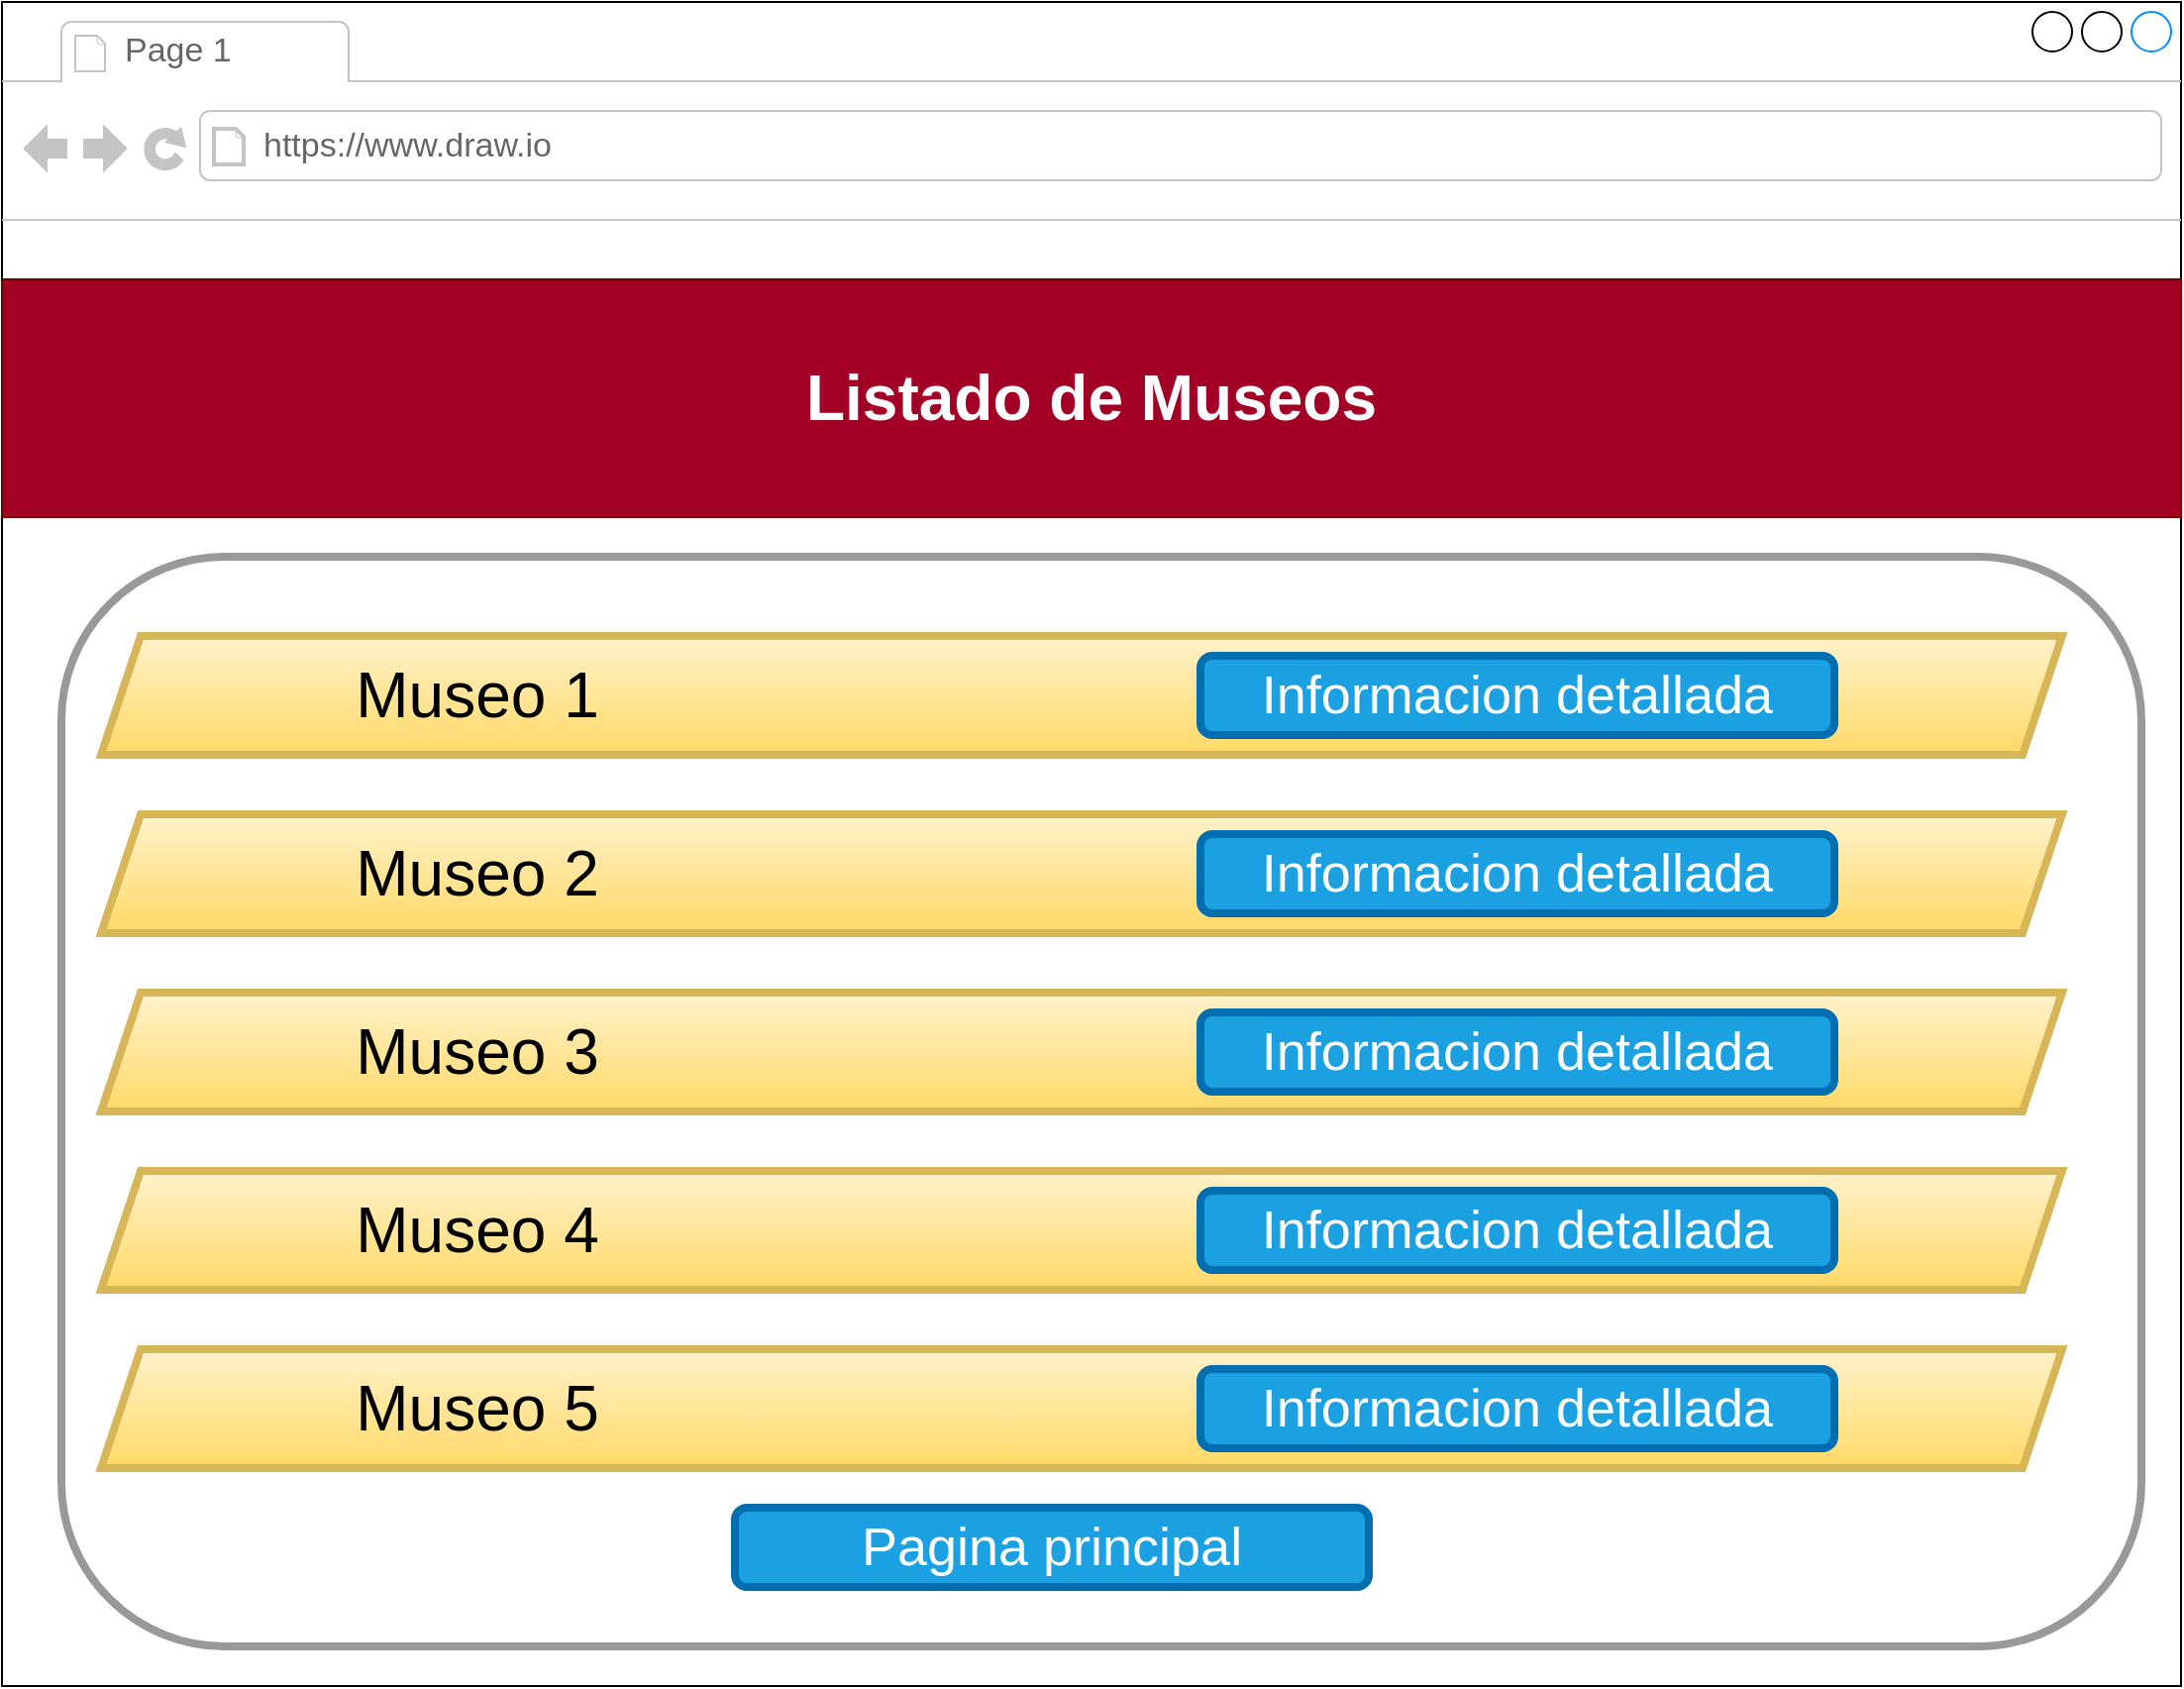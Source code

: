<mxfile version="17.4.0" type="github">
  <diagram id="G9YDtZNS8vxYCiVmpHmE" name="Page-1">
    <mxGraphModel dx="2062" dy="1122" grid="1" gridSize="10" guides="1" tooltips="1" connect="1" arrows="1" fold="1" page="1" pageScale="1" pageWidth="1100" pageHeight="850" math="0" shadow="0">
      <root>
        <mxCell id="0" />
        <mxCell id="1" parent="0" />
        <mxCell id="_35vmE1SN305zqZREKFg-1" value="" style="strokeWidth=1;shadow=0;dashed=0;align=center;html=1;shape=mxgraph.mockup.containers.browserWindow;rSize=0;strokeColor2=#008cff;strokeColor3=#c4c4c4;mainText=,;recursiveResize=0;fontSize=21;" vertex="1" parent="1">
          <mxGeometry width="1100" height="850" as="geometry" />
        </mxCell>
        <mxCell id="_35vmE1SN305zqZREKFg-2" value="Page 1" style="strokeWidth=1;shadow=0;dashed=0;align=center;html=1;shape=mxgraph.mockup.containers.anchor;fontSize=17;fontColor=#666666;align=left;" vertex="1" parent="_35vmE1SN305zqZREKFg-1">
          <mxGeometry x="60" y="12" width="110" height="26" as="geometry" />
        </mxCell>
        <mxCell id="_35vmE1SN305zqZREKFg-3" value="https://www.draw.io" style="strokeWidth=1;shadow=0;dashed=0;align=center;html=1;shape=mxgraph.mockup.containers.anchor;rSize=0;fontSize=17;fontColor=#666666;align=left;" vertex="1" parent="_35vmE1SN305zqZREKFg-1">
          <mxGeometry x="130" y="60" width="250" height="26" as="geometry" />
        </mxCell>
        <mxCell id="_35vmE1SN305zqZREKFg-4" value="&lt;h1 style=&quot;font-size: 32px;&quot;&gt;Listado de Museos&lt;/h1&gt;" style="text;html=1;strokeColor=#6F0000;fillColor=#a20025;align=center;verticalAlign=middle;whiteSpace=wrap;rounded=0;fontColor=#ffffff;gradientDirection=south;fontSize=32;" vertex="1" parent="_35vmE1SN305zqZREKFg-1">
          <mxGeometry y="140" width="1100" height="120" as="geometry" />
        </mxCell>
        <mxCell id="_35vmE1SN305zqZREKFg-6" value="" style="rounded=1;whiteSpace=wrap;html=1;perimeterSpacing=18;strokeWidth=4;opacity=40;glass=0;shadow=0;sketch=0;" vertex="1" parent="_35vmE1SN305zqZREKFg-1">
          <mxGeometry x="30" y="280" width="1050" height="550" as="geometry" />
        </mxCell>
        <mxCell id="_35vmE1SN305zqZREKFg-11" value="" style="group" vertex="1" connectable="0" parent="_35vmE1SN305zqZREKFg-1">
          <mxGeometry x="50" y="320" width="990" height="60" as="geometry" />
        </mxCell>
        <mxCell id="_35vmE1SN305zqZREKFg-8" value="" style="shape=parallelogram;perimeter=parallelogramPerimeter;whiteSpace=wrap;html=1;fixedSize=1;rounded=0;shadow=0;glass=0;sketch=0;fontFamily=Helvetica;fontSize=32;strokeWidth=4;fillColor=#fff2cc;strokeColor=#d6b656;gradientColor=#ffd966;" vertex="1" parent="_35vmE1SN305zqZREKFg-11">
          <mxGeometry width="990" height="60" as="geometry" />
        </mxCell>
        <mxCell id="_35vmE1SN305zqZREKFg-9" value="Museo 1" style="text;html=1;strokeColor=none;fillColor=none;align=center;verticalAlign=middle;whiteSpace=wrap;rounded=0;shadow=0;glass=0;sketch=0;fontFamily=Helvetica;fontSize=32;fontColor=default;opacity=40;" vertex="1" parent="_35vmE1SN305zqZREKFg-11">
          <mxGeometry x="85" y="15" width="210" height="30" as="geometry" />
        </mxCell>
        <mxCell id="_35vmE1SN305zqZREKFg-10" value="Informacion detallada" style="rounded=1;whiteSpace=wrap;html=1;shadow=0;glass=0;sketch=0;fontFamily=Helvetica;fontSize=27;strokeWidth=4;fillColor=#1ba1e2;strokeColor=#006EAF;fontColor=#ffffff;" vertex="1" parent="_35vmE1SN305zqZREKFg-11">
          <mxGeometry x="555" y="10" width="320" height="40" as="geometry" />
        </mxCell>
        <mxCell id="_35vmE1SN305zqZREKFg-12" value="" style="group" vertex="1" connectable="0" parent="_35vmE1SN305zqZREKFg-1">
          <mxGeometry x="50" y="410" width="990" height="60" as="geometry" />
        </mxCell>
        <mxCell id="_35vmE1SN305zqZREKFg-13" value="" style="shape=parallelogram;perimeter=parallelogramPerimeter;whiteSpace=wrap;html=1;fixedSize=1;rounded=0;shadow=0;glass=0;sketch=0;fontFamily=Helvetica;fontSize=32;strokeWidth=4;fillColor=#fff2cc;strokeColor=#d6b656;gradientColor=#ffd966;" vertex="1" parent="_35vmE1SN305zqZREKFg-12">
          <mxGeometry width="990" height="60" as="geometry" />
        </mxCell>
        <mxCell id="_35vmE1SN305zqZREKFg-14" value="Museo 2" style="text;html=1;strokeColor=none;fillColor=none;align=center;verticalAlign=middle;whiteSpace=wrap;rounded=0;shadow=0;glass=0;sketch=0;fontFamily=Helvetica;fontSize=32;fontColor=default;opacity=40;" vertex="1" parent="_35vmE1SN305zqZREKFg-12">
          <mxGeometry x="85" y="15" width="210" height="30" as="geometry" />
        </mxCell>
        <mxCell id="_35vmE1SN305zqZREKFg-15" value="Informacion detallada" style="rounded=1;whiteSpace=wrap;html=1;shadow=0;glass=0;sketch=0;fontFamily=Helvetica;fontSize=27;strokeWidth=4;fillColor=#1ba1e2;strokeColor=#006EAF;fontColor=#ffffff;" vertex="1" parent="_35vmE1SN305zqZREKFg-12">
          <mxGeometry x="555" y="10" width="320" height="40" as="geometry" />
        </mxCell>
        <mxCell id="_35vmE1SN305zqZREKFg-16" value="" style="group" vertex="1" connectable="0" parent="_35vmE1SN305zqZREKFg-1">
          <mxGeometry x="50" y="500" width="990" height="60" as="geometry" />
        </mxCell>
        <mxCell id="_35vmE1SN305zqZREKFg-17" value="" style="shape=parallelogram;perimeter=parallelogramPerimeter;whiteSpace=wrap;html=1;fixedSize=1;rounded=0;shadow=0;glass=0;sketch=0;fontFamily=Helvetica;fontSize=32;strokeWidth=4;fillColor=#fff2cc;strokeColor=#d6b656;gradientColor=#ffd966;" vertex="1" parent="_35vmE1SN305zqZREKFg-16">
          <mxGeometry width="990" height="60" as="geometry" />
        </mxCell>
        <mxCell id="_35vmE1SN305zqZREKFg-18" value="Museo 3" style="text;html=1;strokeColor=none;fillColor=none;align=center;verticalAlign=middle;whiteSpace=wrap;rounded=0;shadow=0;glass=0;sketch=0;fontFamily=Helvetica;fontSize=32;fontColor=default;opacity=40;" vertex="1" parent="_35vmE1SN305zqZREKFg-16">
          <mxGeometry x="85" y="15" width="210" height="30" as="geometry" />
        </mxCell>
        <mxCell id="_35vmE1SN305zqZREKFg-19" value="Informacion detallada" style="rounded=1;whiteSpace=wrap;html=1;shadow=0;glass=0;sketch=0;fontFamily=Helvetica;fontSize=27;strokeWidth=4;fillColor=#1ba1e2;strokeColor=#006EAF;fontColor=#ffffff;" vertex="1" parent="_35vmE1SN305zqZREKFg-16">
          <mxGeometry x="555" y="10" width="320" height="40" as="geometry" />
        </mxCell>
        <mxCell id="_35vmE1SN305zqZREKFg-20" value="" style="group" vertex="1" connectable="0" parent="_35vmE1SN305zqZREKFg-1">
          <mxGeometry x="50" y="590" width="990" height="60" as="geometry" />
        </mxCell>
        <mxCell id="_35vmE1SN305zqZREKFg-21" value="" style="shape=parallelogram;perimeter=parallelogramPerimeter;whiteSpace=wrap;html=1;fixedSize=1;rounded=0;shadow=0;glass=0;sketch=0;fontFamily=Helvetica;fontSize=32;strokeWidth=4;fillColor=#fff2cc;strokeColor=#d6b656;gradientColor=#ffd966;" vertex="1" parent="_35vmE1SN305zqZREKFg-20">
          <mxGeometry width="990" height="60" as="geometry" />
        </mxCell>
        <mxCell id="_35vmE1SN305zqZREKFg-22" value="Museo 4" style="text;html=1;strokeColor=none;fillColor=none;align=center;verticalAlign=middle;whiteSpace=wrap;rounded=0;shadow=0;glass=0;sketch=0;fontFamily=Helvetica;fontSize=32;fontColor=default;opacity=40;" vertex="1" parent="_35vmE1SN305zqZREKFg-20">
          <mxGeometry x="85" y="15" width="210" height="30" as="geometry" />
        </mxCell>
        <mxCell id="_35vmE1SN305zqZREKFg-23" value="Informacion detallada" style="rounded=1;whiteSpace=wrap;html=1;shadow=0;glass=0;sketch=0;fontFamily=Helvetica;fontSize=27;strokeWidth=4;fillColor=#1ba1e2;strokeColor=#006EAF;fontColor=#ffffff;" vertex="1" parent="_35vmE1SN305zqZREKFg-20">
          <mxGeometry x="555" y="10" width="320" height="40" as="geometry" />
        </mxCell>
        <mxCell id="_35vmE1SN305zqZREKFg-24" value="" style="group" vertex="1" connectable="0" parent="_35vmE1SN305zqZREKFg-1">
          <mxGeometry x="50" y="680" width="990" height="60" as="geometry" />
        </mxCell>
        <mxCell id="_35vmE1SN305zqZREKFg-25" value="" style="shape=parallelogram;perimeter=parallelogramPerimeter;whiteSpace=wrap;html=1;fixedSize=1;rounded=0;shadow=0;glass=0;sketch=0;fontFamily=Helvetica;fontSize=32;strokeWidth=4;fillColor=#fff2cc;strokeColor=#d6b656;gradientColor=#ffd966;" vertex="1" parent="_35vmE1SN305zqZREKFg-24">
          <mxGeometry width="990" height="60" as="geometry" />
        </mxCell>
        <mxCell id="_35vmE1SN305zqZREKFg-26" value="Museo 5" style="text;html=1;strokeColor=none;fillColor=none;align=center;verticalAlign=middle;whiteSpace=wrap;rounded=0;shadow=0;glass=0;sketch=0;fontFamily=Helvetica;fontSize=32;fontColor=default;opacity=40;" vertex="1" parent="_35vmE1SN305zqZREKFg-24">
          <mxGeometry x="85" y="15" width="210" height="30" as="geometry" />
        </mxCell>
        <mxCell id="_35vmE1SN305zqZREKFg-27" value="Informacion detallada" style="rounded=1;whiteSpace=wrap;html=1;shadow=0;glass=0;sketch=0;fontFamily=Helvetica;fontSize=27;strokeWidth=4;fillColor=#1ba1e2;strokeColor=#006EAF;fontColor=#ffffff;" vertex="1" parent="_35vmE1SN305zqZREKFg-24">
          <mxGeometry x="555" y="10" width="320" height="40" as="geometry" />
        </mxCell>
        <mxCell id="_35vmE1SN305zqZREKFg-31" value="Pagina principal" style="rounded=1;whiteSpace=wrap;html=1;shadow=0;glass=0;sketch=0;fontFamily=Helvetica;fontSize=27;strokeWidth=4;fillColor=#1ba1e2;strokeColor=#006EAF;fontColor=#ffffff;" vertex="1" parent="_35vmE1SN305zqZREKFg-1">
          <mxGeometry x="370" y="760" width="320" height="40" as="geometry" />
        </mxCell>
      </root>
    </mxGraphModel>
  </diagram>
</mxfile>
